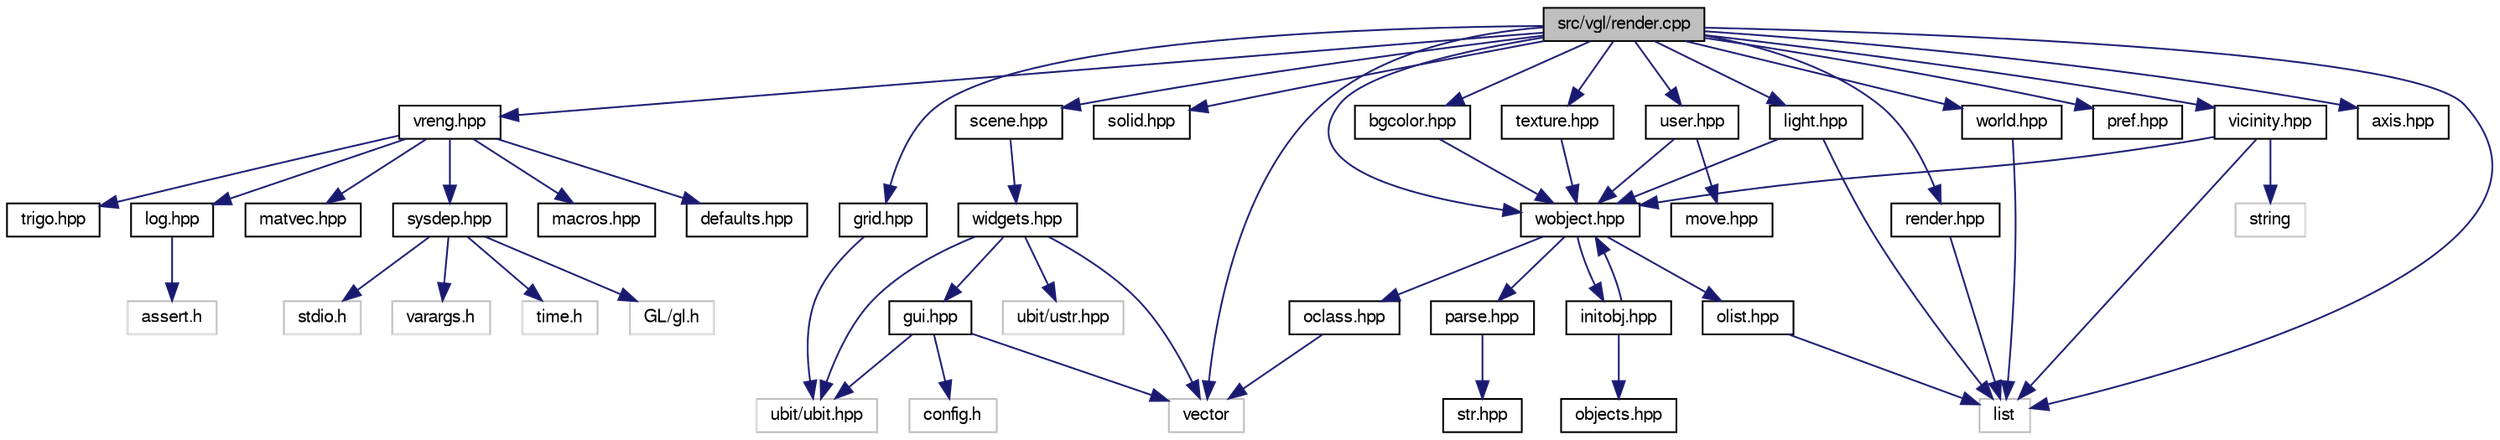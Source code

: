 digraph "src/vgl/render.cpp"
{
 // LATEX_PDF_SIZE
  bgcolor="transparent";
  edge [fontname="FreeSans",fontsize="10",labelfontname="FreeSans",labelfontsize="10"];
  node [fontname="FreeSans",fontsize="10",shape=record];
  Node1 [label="src/vgl/render.cpp",height=0.2,width=0.4,color="black", fillcolor="grey75", style="filled", fontcolor="black",tooltip=" "];
  Node1 -> Node2 [color="midnightblue",fontsize="10",style="solid",fontname="FreeSans"];
  Node2 [label="vreng.hpp",height=0.2,width=0.4,color="black",URL="$a00143.html",tooltip=" "];
  Node2 -> Node3 [color="midnightblue",fontsize="10",style="solid",fontname="FreeSans"];
  Node3 [label="sysdep.hpp",height=0.2,width=0.4,color="black",URL="$a00182.html",tooltip=" "];
  Node3 -> Node4 [color="midnightblue",fontsize="10",style="solid",fontname="FreeSans"];
  Node4 [label="stdio.h",height=0.2,width=0.4,color="grey75",tooltip=" "];
  Node3 -> Node5 [color="midnightblue",fontsize="10",style="solid",fontname="FreeSans"];
  Node5 [label="varargs.h",height=0.2,width=0.4,color="grey75",tooltip=" "];
  Node3 -> Node6 [color="midnightblue",fontsize="10",style="solid",fontname="FreeSans"];
  Node6 [label="time.h",height=0.2,width=0.4,color="grey75",tooltip=" "];
  Node3 -> Node7 [color="midnightblue",fontsize="10",style="solid",fontname="FreeSans"];
  Node7 [label="GL/gl.h",height=0.2,width=0.4,color="grey75",tooltip=" "];
  Node2 -> Node8 [color="midnightblue",fontsize="10",style="solid",fontname="FreeSans"];
  Node8 [label="macros.hpp",height=0.2,width=0.4,color="black",URL="$a00047.html",tooltip=" "];
  Node2 -> Node9 [color="midnightblue",fontsize="10",style="solid",fontname="FreeSans"];
  Node9 [label="defaults.hpp",height=0.2,width=0.4,color="black",URL="$a00014.html",tooltip=" "];
  Node2 -> Node10 [color="midnightblue",fontsize="10",style="solid",fontname="FreeSans"];
  Node10 [label="trigo.hpp",height=0.2,width=0.4,color="black",URL="$a00119.html",tooltip=" "];
  Node2 -> Node11 [color="midnightblue",fontsize="10",style="solid",fontname="FreeSans"];
  Node11 [label="log.hpp",height=0.2,width=0.4,color="black",URL="$a00044.html",tooltip=" "];
  Node11 -> Node12 [color="midnightblue",fontsize="10",style="solid",fontname="FreeSans"];
  Node12 [label="assert.h",height=0.2,width=0.4,color="grey75",tooltip=" "];
  Node2 -> Node13 [color="midnightblue",fontsize="10",style="solid",fontname="FreeSans"];
  Node13 [label="matvec.hpp",height=0.2,width=0.4,color="black",URL="$a00053.html",tooltip=" "];
  Node1 -> Node14 [color="midnightblue",fontsize="10",style="solid",fontname="FreeSans"];
  Node14 [label="scene.hpp",height=0.2,width=0.4,color="black",URL="$a00083.html",tooltip=" "];
  Node14 -> Node15 [color="midnightblue",fontsize="10",style="solid",fontname="FreeSans"];
  Node15 [label="widgets.hpp",height=0.2,width=0.4,color="black",URL="$a00263.html",tooltip=" "];
  Node15 -> Node16 [color="midnightblue",fontsize="10",style="solid",fontname="FreeSans"];
  Node16 [label="vector",height=0.2,width=0.4,color="grey75",tooltip=" "];
  Node15 -> Node17 [color="midnightblue",fontsize="10",style="solid",fontname="FreeSans"];
  Node17 [label="ubit/ubit.hpp",height=0.2,width=0.4,color="grey75",tooltip=" "];
  Node15 -> Node18 [color="midnightblue",fontsize="10",style="solid",fontname="FreeSans"];
  Node18 [label="gui.hpp",height=0.2,width=0.4,color="black",URL="$a00209.html",tooltip=" "];
  Node18 -> Node19 [color="midnightblue",fontsize="10",style="solid",fontname="FreeSans"];
  Node19 [label="config.h",height=0.2,width=0.4,color="grey75",tooltip=" "];
  Node18 -> Node16 [color="midnightblue",fontsize="10",style="solid",fontname="FreeSans"];
  Node18 -> Node17 [color="midnightblue",fontsize="10",style="solid",fontname="FreeSans"];
  Node15 -> Node20 [color="midnightblue",fontsize="10",style="solid",fontname="FreeSans"];
  Node20 [label="ubit/ustr.hpp",height=0.2,width=0.4,color="grey75",tooltip=" "];
  Node1 -> Node21 [color="midnightblue",fontsize="10",style="solid",fontname="FreeSans"];
  Node21 [label="solid.hpp",height=0.2,width=0.4,color="black",URL="$a00998.html",tooltip=" "];
  Node1 -> Node22 [color="midnightblue",fontsize="10",style="solid",fontname="FreeSans"];
  Node22 [label="render.hpp",height=0.2,width=0.4,color="black",URL="$a00992.html",tooltip=" "];
  Node22 -> Node23 [color="midnightblue",fontsize="10",style="solid",fontname="FreeSans"];
  Node23 [label="list",height=0.2,width=0.4,color="grey75",tooltip=" "];
  Node1 -> Node24 [color="midnightblue",fontsize="10",style="solid",fontname="FreeSans"];
  Node24 [label="texture.hpp",height=0.2,width=0.4,color="black",URL="$a01070.html",tooltip=" "];
  Node24 -> Node25 [color="midnightblue",fontsize="10",style="solid",fontname="FreeSans"];
  Node25 [label="wobject.hpp",height=0.2,width=0.4,color="black",URL="$a00866.html",tooltip=" "];
  Node25 -> Node26 [color="midnightblue",fontsize="10",style="solid",fontname="FreeSans"];
  Node26 [label="oclass.hpp",height=0.2,width=0.4,color="black",URL="$a00626.html",tooltip=" "];
  Node26 -> Node16 [color="midnightblue",fontsize="10",style="solid",fontname="FreeSans"];
  Node25 -> Node27 [color="midnightblue",fontsize="10",style="solid",fontname="FreeSans"];
  Node27 [label="olist.hpp",height=0.2,width=0.4,color="black",URL="$a00632.html",tooltip=" "];
  Node27 -> Node23 [color="midnightblue",fontsize="10",style="solid",fontname="FreeSans"];
  Node25 -> Node28 [color="midnightblue",fontsize="10",style="solid",fontname="FreeSans"];
  Node28 [label="parse.hpp",height=0.2,width=0.4,color="black",URL="$a00638.html",tooltip=" "];
  Node28 -> Node29 [color="midnightblue",fontsize="10",style="solid",fontname="FreeSans"];
  Node29 [label="str.hpp",height=0.2,width=0.4,color="black",URL="$a00179.html",tooltip=" "];
  Node25 -> Node30 [color="midnightblue",fontsize="10",style="solid",fontname="FreeSans"];
  Node30 [label="initobj.hpp",height=0.2,width=0.4,color="black",URL="$a00554.html",tooltip=" "];
  Node30 -> Node31 [color="midnightblue",fontsize="10",style="solid",fontname="FreeSans"];
  Node31 [label="objects.hpp",height=0.2,width=0.4,color="black",URL="$a00620.html",tooltip=" "];
  Node30 -> Node25 [color="midnightblue",fontsize="10",style="solid",fontname="FreeSans"];
  Node1 -> Node25 [color="midnightblue",fontsize="10",style="solid",fontname="FreeSans"];
  Node1 -> Node32 [color="midnightblue",fontsize="10",style="solid",fontname="FreeSans"];
  Node32 [label="world.hpp",height=0.2,width=0.4,color="black",URL="$a00149.html",tooltip=" "];
  Node32 -> Node23 [color="midnightblue",fontsize="10",style="solid",fontname="FreeSans"];
  Node1 -> Node33 [color="midnightblue",fontsize="10",style="solid",fontname="FreeSans"];
  Node33 [label="bgcolor.hpp",height=0.2,width=0.4,color="black",URL="$a00311.html",tooltip=" "];
  Node33 -> Node25 [color="midnightblue",fontsize="10",style="solid",fontname="FreeSans"];
  Node1 -> Node34 [color="midnightblue",fontsize="10",style="solid",fontname="FreeSans"];
  Node34 [label="user.hpp",height=0.2,width=0.4,color="black",URL="$a00788.html",tooltip=" "];
  Node34 -> Node25 [color="midnightblue",fontsize="10",style="solid",fontname="FreeSans"];
  Node34 -> Node35 [color="midnightblue",fontsize="10",style="solid",fontname="FreeSans"];
  Node35 [label="move.hpp",height=0.2,width=0.4,color="black",URL="$a00596.html",tooltip=" "];
  Node1 -> Node36 [color="midnightblue",fontsize="10",style="solid",fontname="FreeSans"];
  Node36 [label="vicinity.hpp",height=0.2,width=0.4,color="black",URL="$a01010.html",tooltip=" "];
  Node36 -> Node37 [color="midnightblue",fontsize="10",style="solid",fontname="FreeSans"];
  Node37 [label="string",height=0.2,width=0.4,color="grey75",tooltip=" "];
  Node36 -> Node23 [color="midnightblue",fontsize="10",style="solid",fontname="FreeSans"];
  Node36 -> Node25 [color="midnightblue",fontsize="10",style="solid",fontname="FreeSans"];
  Node1 -> Node38 [color="midnightblue",fontsize="10",style="solid",fontname="FreeSans"];
  Node38 [label="pref.hpp",height=0.2,width=0.4,color="black",URL="$a00065.html",tooltip=" "];
  Node1 -> Node39 [color="midnightblue",fontsize="10",style="solid",fontname="FreeSans"];
  Node39 [label="grid.hpp",height=0.2,width=0.4,color="black",URL="$a00974.html",tooltip=" "];
  Node39 -> Node17 [color="midnightblue",fontsize="10",style="solid",fontname="FreeSans"];
  Node1 -> Node40 [color="midnightblue",fontsize="10",style="solid",fontname="FreeSans"];
  Node40 [label="axis.hpp",height=0.2,width=0.4,color="black",URL="$a00941.html",tooltip=" "];
  Node1 -> Node41 [color="midnightblue",fontsize="10",style="solid",fontname="FreeSans"];
  Node41 [label="light.hpp",height=0.2,width=0.4,color="black",URL="$a00566.html",tooltip=" "];
  Node41 -> Node25 [color="midnightblue",fontsize="10",style="solid",fontname="FreeSans"];
  Node41 -> Node23 [color="midnightblue",fontsize="10",style="solid",fontname="FreeSans"];
  Node1 -> Node16 [color="midnightblue",fontsize="10",style="solid",fontname="FreeSans"];
  Node1 -> Node23 [color="midnightblue",fontsize="10",style="solid",fontname="FreeSans"];
}
